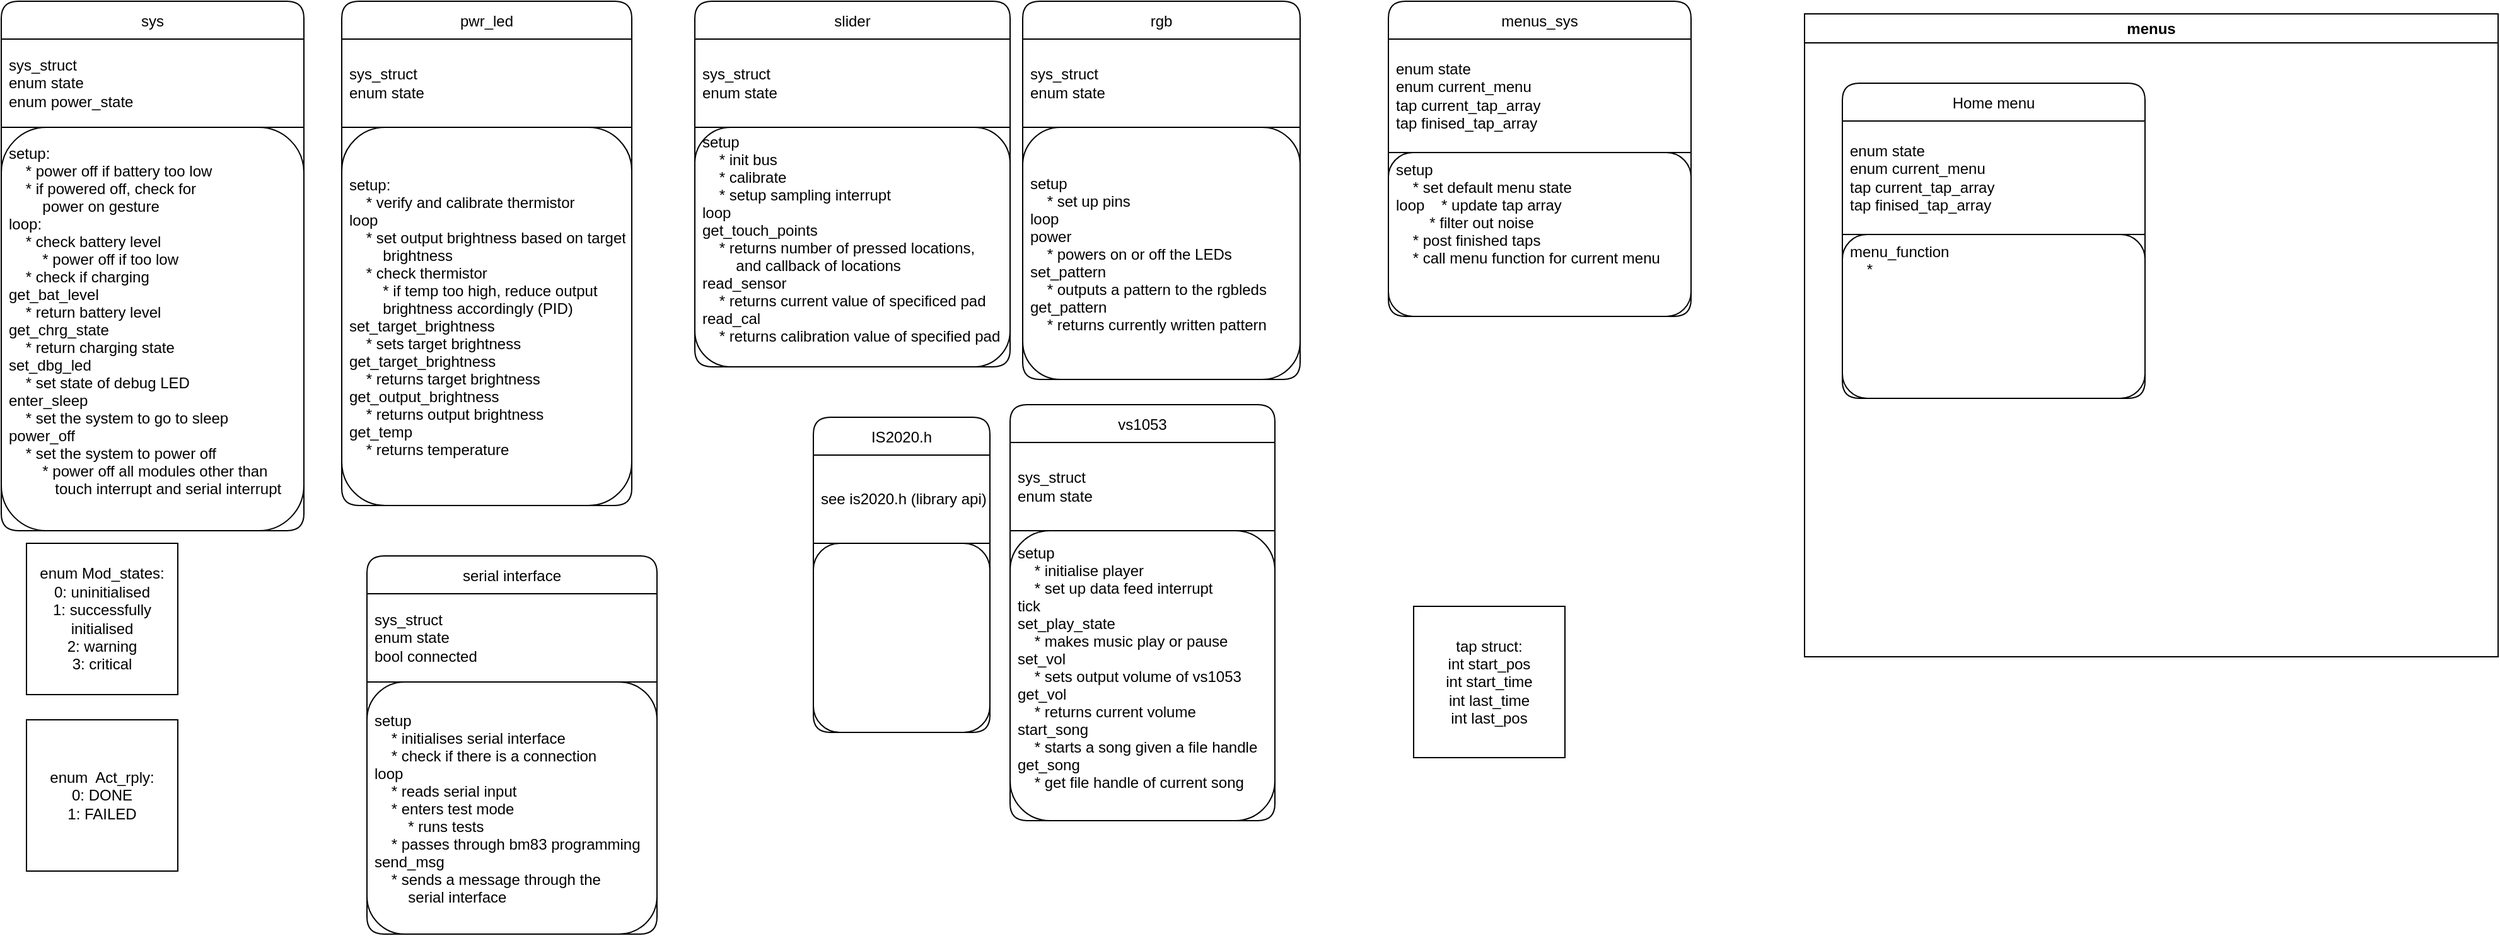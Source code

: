 <mxfile>
    <diagram id="_nHkvcjzQuOdWMBOt9MY" name="Page-1">
        <mxGraphModel dx="1729" dy="1956" grid="1" gridSize="10" guides="1" tooltips="1" connect="1" arrows="1" fold="1" page="1" pageScale="1" pageWidth="827" pageHeight="1169" math="0" shadow="0">
            <root>
                <mxCell id="0"/>
                <mxCell id="1" parent="0"/>
                <mxCell id="KVz2f_Uy6OTWhEKi9QGa-11" value="IS2020.h" style="swimlane;fontStyle=0;childLayout=stackLayout;horizontal=1;startSize=30;horizontalStack=0;resizeParent=1;resizeParentMax=0;resizeLast=0;collapsible=1;marginBottom=0;rounded=1;swimlaneFillColor=default;" parent="1" vertex="1">
                    <mxGeometry x="414" y="280" width="140" height="250" as="geometry">
                        <mxRectangle x="540" y="170" width="50" height="30" as="alternateBounds"/>
                    </mxGeometry>
                </mxCell>
                <mxCell id="KVz2f_Uy6OTWhEKi9QGa-12" value="see is2020.h (library api)" style="rounded=0;whiteSpace=wrap;html=1;align=left;spacingLeft=4" parent="KVz2f_Uy6OTWhEKi9QGa-11" vertex="1">
                    <mxGeometry y="30" width="140" height="70" as="geometry"/>
                </mxCell>
                <mxCell id="KVz2f_Uy6OTWhEKi9QGa-13" value="" style="text;strokeColor=default;fillColor=default;align=left;verticalAlign=middle;spacingLeft=4;spacingRight=4;overflow=hidden;points=[[0,0.5],[1,0.5]];portConstraint=eastwest;rotatable=0;rounded=1;shadow=0;" parent="KVz2f_Uy6OTWhEKi9QGa-11" vertex="1">
                    <mxGeometry y="100" width="140" height="150" as="geometry"/>
                </mxCell>
                <mxCell id="KVz2f_Uy6OTWhEKi9QGa-14" value="enum Mod_states:&lt;br&gt;0: uninitialised&lt;br&gt;1: successfully initialised&lt;br&gt;2: warning&lt;br&gt;3: critical" style="rounded=0;whiteSpace=wrap;html=1;" parent="1" vertex="1">
                    <mxGeometry x="-210" y="380" width="120" height="120" as="geometry"/>
                </mxCell>
                <mxCell id="KVz2f_Uy6OTWhEKi9QGa-15" value="sys" style="swimlane;fontStyle=0;childLayout=stackLayout;horizontal=1;startSize=30;horizontalStack=0;resizeParent=1;resizeParentMax=0;resizeLast=0;collapsible=1;marginBottom=0;rounded=1;swimlaneFillColor=default;" parent="1" vertex="1">
                    <mxGeometry x="-230" y="-50" width="240" height="420" as="geometry">
                        <mxRectangle x="540" y="170" width="50" height="30" as="alternateBounds"/>
                    </mxGeometry>
                </mxCell>
                <mxCell id="KVz2f_Uy6OTWhEKi9QGa-16" value="sys_struct&lt;br&gt;enum state&lt;br&gt;enum power_state" style="rounded=0;whiteSpace=wrap;html=1;align=left;spacingLeft=4" parent="KVz2f_Uy6OTWhEKi9QGa-15" vertex="1">
                    <mxGeometry y="30" width="240" height="70" as="geometry"/>
                </mxCell>
                <mxCell id="KVz2f_Uy6OTWhEKi9QGa-17" value="setup:&#10;    * power off if battery too low&#10;    * if powered off, check for &#10;        power on gesture&#10;loop:&#10;    * check battery level&#10;        * power off if too low&#10;    * check if charging&#10;get_bat_level&#10;    * return battery level&#10;get_chrg_state&#10;    * return charging state&#10;set_dbg_led&#10;    * set state of debug LED&#10;enter_sleep&#10;    * set the system to go to sleep&#10;power_off&#10;    * set the system to power off&#10;        * power off all modules other than &#10;           touch interrupt and serial interrupt&#10;" style="text;strokeColor=default;fillColor=default;align=left;verticalAlign=middle;spacingLeft=4;spacingRight=4;overflow=hidden;points=[[0,0.5],[1,0.5]];portConstraint=eastwest;rotatable=0;rounded=1;shadow=0;" parent="KVz2f_Uy6OTWhEKi9QGa-15" vertex="1">
                    <mxGeometry y="100" width="240" height="320" as="geometry"/>
                </mxCell>
                <mxCell id="KVz2f_Uy6OTWhEKi9QGa-18" value="pwr_led" style="swimlane;fontStyle=0;childLayout=stackLayout;horizontal=1;startSize=30;horizontalStack=0;resizeParent=1;resizeParentMax=0;resizeLast=0;collapsible=1;marginBottom=0;rounded=1;swimlaneFillColor=default;" parent="1" vertex="1">
                    <mxGeometry x="40" y="-50" width="230" height="400" as="geometry">
                        <mxRectangle x="540" y="170" width="50" height="30" as="alternateBounds"/>
                    </mxGeometry>
                </mxCell>
                <mxCell id="KVz2f_Uy6OTWhEKi9QGa-19" value="sys_struct&lt;br&gt;enum state" style="rounded=0;whiteSpace=wrap;html=1;align=left;spacingLeft=4" parent="KVz2f_Uy6OTWhEKi9QGa-18" vertex="1">
                    <mxGeometry y="30" width="230" height="70" as="geometry"/>
                </mxCell>
                <mxCell id="KVz2f_Uy6OTWhEKi9QGa-20" value="setup:&#10;    * verify and calibrate thermistor&#10;loop&#10;    * set output brightness based on target&#10;        brightness&#10;    * check thermistor&#10;        * if temp too high, reduce output &#10;        brightness accordingly (PID)&#10;set_target_brightness&#10;    * sets target brightness&#10;get_target_brightness&#10;    * returns target brightness&#10;get_output_brightness&#10;    * returns output brightness&#10;get_temp&#10;    * returns temperature " style="text;strokeColor=default;fillColor=default;align=left;verticalAlign=middle;spacingLeft=4;spacingRight=4;overflow=hidden;points=[[0,0.5],[1,0.5]];portConstraint=eastwest;rotatable=0;rounded=1;shadow=0;" parent="KVz2f_Uy6OTWhEKi9QGa-18" vertex="1">
                    <mxGeometry y="100" width="230" height="300" as="geometry"/>
                </mxCell>
                <mxCell id="KVz2f_Uy6OTWhEKi9QGa-24" value="vs1053" style="swimlane;fontStyle=0;childLayout=stackLayout;horizontal=1;startSize=30;horizontalStack=0;resizeParent=1;resizeParentMax=0;resizeLast=0;collapsible=1;marginBottom=0;rounded=1;swimlaneFillColor=default;" parent="1" vertex="1">
                    <mxGeometry x="570" y="270" width="210" height="330" as="geometry">
                        <mxRectangle x="540" y="170" width="50" height="30" as="alternateBounds"/>
                    </mxGeometry>
                </mxCell>
                <mxCell id="KVz2f_Uy6OTWhEKi9QGa-25" value="sys_struct&lt;br&gt;enum state" style="rounded=0;whiteSpace=wrap;html=1;align=left;spacingLeft=4" parent="KVz2f_Uy6OTWhEKi9QGa-24" vertex="1">
                    <mxGeometry y="30" width="210" height="70" as="geometry"/>
                </mxCell>
                <mxCell id="KVz2f_Uy6OTWhEKi9QGa-26" value="setup&#10;    * initialise player&#10;    * set up data feed interrupt&#10;tick&#10;set_play_state&#10;    * makes music play or pause&#10;set_vol&#10;    * sets output volume of vs1053&#10;get_vol&#10;    * returns current volume&#10;start_song&#10;    * starts a song given a file handle&#10;get_song&#10;    * get file handle of current song&#10;" style="text;strokeColor=default;fillColor=default;align=left;verticalAlign=middle;spacingLeft=4;spacingRight=4;overflow=hidden;points=[[0,0.5],[1,0.5]];portConstraint=eastwest;rotatable=0;rounded=1;shadow=0;" parent="KVz2f_Uy6OTWhEKi9QGa-24" vertex="1">
                    <mxGeometry y="100" width="210" height="230" as="geometry"/>
                </mxCell>
                <mxCell id="KVz2f_Uy6OTWhEKi9QGa-27" value="rgb" style="swimlane;fontStyle=0;childLayout=stackLayout;horizontal=1;startSize=30;horizontalStack=0;resizeParent=1;resizeParentMax=0;resizeLast=0;collapsible=1;marginBottom=0;rounded=1;swimlaneFillColor=default;" parent="1" vertex="1">
                    <mxGeometry x="580" y="-50" width="220" height="300" as="geometry">
                        <mxRectangle x="540" y="170" width="50" height="30" as="alternateBounds"/>
                    </mxGeometry>
                </mxCell>
                <mxCell id="KVz2f_Uy6OTWhEKi9QGa-28" value="sys_struct&lt;br&gt;enum state" style="rounded=0;whiteSpace=wrap;html=1;align=left;spacingLeft=4" parent="KVz2f_Uy6OTWhEKi9QGa-27" vertex="1">
                    <mxGeometry y="30" width="220" height="70" as="geometry"/>
                </mxCell>
                <mxCell id="KVz2f_Uy6OTWhEKi9QGa-29" value="setup&#10;    * set up pins&#10;loop&#10;power&#10;    * powers on or off the LEDs&#10;set_pattern&#10;    * outputs a pattern to the rgbleds&#10;get_pattern&#10;    * returns currently written pattern" style="text;strokeColor=default;fillColor=default;align=left;verticalAlign=middle;spacingLeft=4;spacingRight=4;overflow=hidden;points=[[0,0.5],[1,0.5]];portConstraint=eastwest;rotatable=0;rounded=1;shadow=0;" parent="KVz2f_Uy6OTWhEKi9QGa-27" vertex="1">
                    <mxGeometry y="100" width="220" height="200" as="geometry"/>
                </mxCell>
                <mxCell id="KVz2f_Uy6OTWhEKi9QGa-30" value="menus_sys" style="swimlane;fontStyle=0;childLayout=stackLayout;horizontal=1;startSize=30;horizontalStack=0;resizeParent=1;resizeParentMax=0;resizeLast=0;collapsible=1;marginBottom=0;rounded=1;swimlaneFillColor=default;" parent="1" vertex="1">
                    <mxGeometry x="870" y="-50" width="240" height="250" as="geometry">
                        <mxRectangle x="540" y="170" width="50" height="30" as="alternateBounds"/>
                    </mxGeometry>
                </mxCell>
                <mxCell id="KVz2f_Uy6OTWhEKi9QGa-31" value="enum state&lt;br&gt;enum current_menu&lt;br&gt;tap current_tap_array&lt;br&gt;tap finised_tap_array" style="rounded=0;whiteSpace=wrap;html=1;align=left;spacingLeft=4" parent="KVz2f_Uy6OTWhEKi9QGa-30" vertex="1">
                    <mxGeometry y="30" width="240" height="90" as="geometry"/>
                </mxCell>
                <mxCell id="KVz2f_Uy6OTWhEKi9QGa-32" value="setup&#10;    * set default menu state&#10;loop    * update tap array&#10;        * filter out noise&#10;    * post finished taps&#10;    * call menu function for current menu&#10;" style="text;strokeColor=default;fillColor=default;align=left;verticalAlign=top;spacingLeft=4;spacingRight=4;overflow=hidden;points=[[0,0.5],[1,0.5]];portConstraint=eastwest;rotatable=0;rounded=1;shadow=0;" parent="KVz2f_Uy6OTWhEKi9QGa-30" vertex="1">
                    <mxGeometry y="120" width="240" height="130" as="geometry"/>
                </mxCell>
                <mxCell id="KVz2f_Uy6OTWhEKi9QGa-33" value="slider" style="swimlane;fontStyle=0;childLayout=stackLayout;horizontal=1;startSize=30;horizontalStack=0;resizeParent=1;resizeParentMax=0;resizeLast=0;collapsible=1;marginBottom=0;rounded=1;swimlaneFillColor=default;" parent="1" vertex="1">
                    <mxGeometry x="320" y="-50" width="250" height="290" as="geometry">
                        <mxRectangle x="540" y="170" width="50" height="30" as="alternateBounds"/>
                    </mxGeometry>
                </mxCell>
                <mxCell id="KVz2f_Uy6OTWhEKi9QGa-34" value="sys_struct&lt;br&gt;enum state" style="rounded=0;whiteSpace=wrap;html=1;align=left;spacingLeft=4" parent="KVz2f_Uy6OTWhEKi9QGa-33" vertex="1">
                    <mxGeometry y="30" width="250" height="70" as="geometry"/>
                </mxCell>
                <mxCell id="KVz2f_Uy6OTWhEKi9QGa-35" value="setup&#10;    * init bus&#10;    * calibrate&#10;    * setup sampling interrupt&#10;loop&#10;get_touch_points&#10;    * returns number of pressed locations, &#10;        and callback of locations&#10;read_sensor&#10;    * returns current value of specificed pad&#10;read_cal&#10;    * returns calibration value of specified pad&#10;" style="text;strokeColor=default;fillColor=default;align=left;verticalAlign=middle;spacingLeft=4;spacingRight=4;overflow=hidden;points=[[0,0.5],[1,0.5]];portConstraint=eastwest;rotatable=0;rounded=1;shadow=0;" parent="KVz2f_Uy6OTWhEKi9QGa-33" vertex="1">
                    <mxGeometry y="100" width="250" height="190" as="geometry"/>
                </mxCell>
                <mxCell id="KVz2f_Uy6OTWhEKi9QGa-36" value="serial interface" style="swimlane;fontStyle=0;childLayout=stackLayout;horizontal=1;startSize=30;horizontalStack=0;resizeParent=1;resizeParentMax=0;resizeLast=0;collapsible=1;marginBottom=0;rounded=1;swimlaneFillColor=default;" parent="1" vertex="1">
                    <mxGeometry x="60" y="390" width="230" height="300" as="geometry">
                        <mxRectangle x="540" y="170" width="50" height="30" as="alternateBounds"/>
                    </mxGeometry>
                </mxCell>
                <mxCell id="KVz2f_Uy6OTWhEKi9QGa-37" value="sys_struct&lt;br&gt;enum state&lt;br&gt;bool connected" style="rounded=0;whiteSpace=wrap;html=1;align=left;spacingLeft=4" parent="KVz2f_Uy6OTWhEKi9QGa-36" vertex="1">
                    <mxGeometry y="30" width="230" height="70" as="geometry"/>
                </mxCell>
                <mxCell id="KVz2f_Uy6OTWhEKi9QGa-38" value="setup&#10;    * initialises serial interface&#10;    * check if there is a connection&#10;loop&#10;    * reads serial input&#10;    * enters test mode&#10;        * runs tests&#10;    * passes through bm83 programming&#10;send_msg&#10;    * sends a message through the &#10;        serial interface" style="text;strokeColor=default;fillColor=default;align=left;verticalAlign=middle;spacingLeft=4;spacingRight=4;overflow=hidden;points=[[0,0.5],[1,0.5]];portConstraint=eastwest;rotatable=0;rounded=1;shadow=0;" parent="KVz2f_Uy6OTWhEKi9QGa-36" vertex="1">
                    <mxGeometry y="100" width="230" height="200" as="geometry"/>
                </mxCell>
                <mxCell id="2" value="enum&amp;nbsp; Act_rply:&lt;br&gt;0: DONE&lt;br&gt;1: FAILED" style="rounded=0;whiteSpace=wrap;html=1;" parent="1" vertex="1">
                    <mxGeometry x="-210" y="520" width="120" height="120" as="geometry"/>
                </mxCell>
                <mxCell id="3" value="&lt;span style=&quot;text-align: left&quot;&gt;tap struct:&lt;/span&gt;&lt;br style=&quot;text-align: left&quot;&gt;&lt;span style=&quot;text-align: left&quot;&gt;int start_pos&lt;/span&gt;&lt;br style=&quot;text-align: left&quot;&gt;&lt;span style=&quot;text-align: left&quot;&gt;int start_time&lt;/span&gt;&lt;br style=&quot;text-align: left&quot;&gt;&lt;span style=&quot;text-align: left&quot;&gt;int last_time&lt;/span&gt;&lt;br style=&quot;text-align: left&quot;&gt;&lt;span style=&quot;text-align: left&quot;&gt;int last_pos&lt;/span&gt;" style="rounded=0;whiteSpace=wrap;html=1;" parent="1" vertex="1">
                    <mxGeometry x="890" y="430" width="120" height="120" as="geometry"/>
                </mxCell>
                <mxCell id="27" value="menus" style="swimlane;whiteSpace=wrap;html=1;" parent="1" vertex="1">
                    <mxGeometry x="1200" y="-40" width="550" height="510" as="geometry"/>
                </mxCell>
                <mxCell id="28" value="Home menu" style="swimlane;fontStyle=0;childLayout=stackLayout;horizontal=1;startSize=30;horizontalStack=0;resizeParent=1;resizeParentMax=0;resizeLast=0;collapsible=1;marginBottom=0;rounded=1;swimlaneFillColor=default;" parent="27" vertex="1">
                    <mxGeometry x="30" y="55" width="240" height="250" as="geometry">
                        <mxRectangle x="540" y="170" width="50" height="30" as="alternateBounds"/>
                    </mxGeometry>
                </mxCell>
                <mxCell id="29" value="enum state&lt;br&gt;enum current_menu&lt;br&gt;tap current_tap_array&lt;br&gt;tap finised_tap_array" style="rounded=0;whiteSpace=wrap;html=1;align=left;spacingLeft=4" parent="28" vertex="1">
                    <mxGeometry y="30" width="240" height="90" as="geometry"/>
                </mxCell>
                <mxCell id="30" value="menu_function&#10;    * " style="text;strokeColor=default;fillColor=default;align=left;verticalAlign=top;spacingLeft=4;spacingRight=4;overflow=hidden;points=[[0,0.5],[1,0.5]];portConstraint=eastwest;rotatable=0;rounded=1;shadow=0;" parent="28" vertex="1">
                    <mxGeometry y="120" width="240" height="130" as="geometry"/>
                </mxCell>
            </root>
        </mxGraphModel>
    </diagram>
</mxfile>